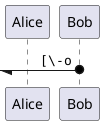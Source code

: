 {
  "sha1": "rg8uputxx51f7s52r9w0mj5yp7y6836",
  "insertion": {
    "when": "2024-06-04T17:28:43.770Z",
    "user": "plantuml@gmail.com"
  }
}
@startuml
participant Alice as a
participant Bob   as b

   [\-o b : ""   [\-o""
@enduml
